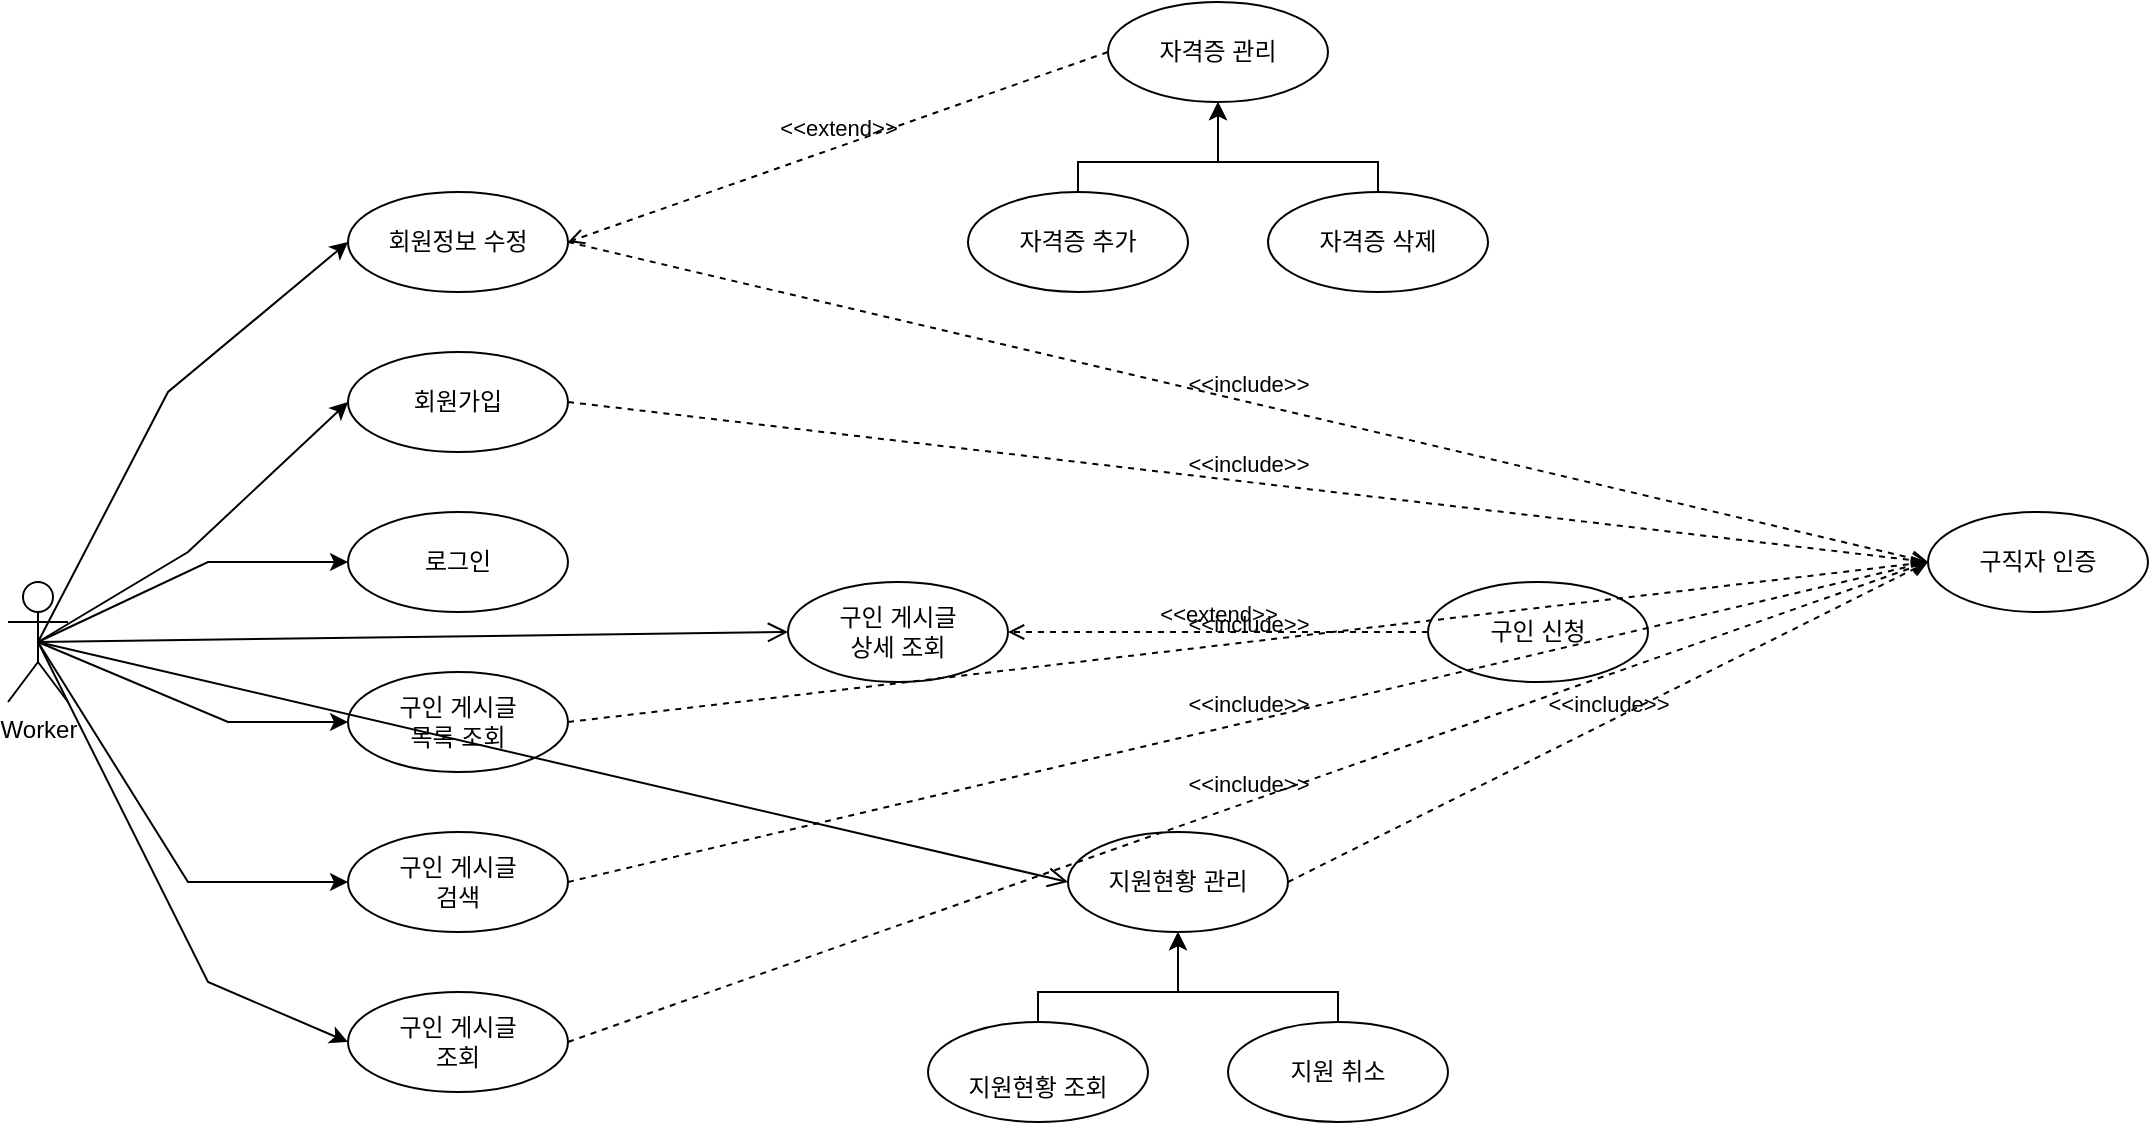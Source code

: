 <mxfile version="24.5.5" type="github">
  <diagram name="페이지-1" id="cN8p7BX2z0_Es6RaO-w8">
    <mxGraphModel dx="1674" dy="780" grid="1" gridSize="10" guides="1" tooltips="1" connect="1" arrows="1" fold="1" page="1" pageScale="1" pageWidth="827" pageHeight="1169" math="0" shadow="0">
      <root>
        <mxCell id="0" />
        <mxCell id="1" parent="0" />
        <mxCell id="zz4TLuF0-wLl0UP7SPyX-1" value="Worker" style="shape=umlActor;verticalLabelPosition=bottom;verticalAlign=top;html=1;outlineConnect=0;" vertex="1" parent="1">
          <mxGeometry x="40" y="350" width="30" height="60" as="geometry" />
        </mxCell>
        <mxCell id="zz4TLuF0-wLl0UP7SPyX-2" value="회원정보 수정" style="ellipse;whiteSpace=wrap;html=1;" vertex="1" parent="1">
          <mxGeometry x="210" y="155" width="110" height="50" as="geometry" />
        </mxCell>
        <mxCell id="zz4TLuF0-wLl0UP7SPyX-3" value="회원가입" style="ellipse;whiteSpace=wrap;html=1;" vertex="1" parent="1">
          <mxGeometry x="210" y="235" width="110" height="50" as="geometry" />
        </mxCell>
        <mxCell id="zz4TLuF0-wLl0UP7SPyX-4" value="로그인" style="ellipse;whiteSpace=wrap;html=1;" vertex="1" parent="1">
          <mxGeometry x="210" y="315" width="110" height="50" as="geometry" />
        </mxCell>
        <mxCell id="zz4TLuF0-wLl0UP7SPyX-5" value="구인 게시글&lt;br&gt;목록 조회" style="ellipse;whiteSpace=wrap;html=1;" vertex="1" parent="1">
          <mxGeometry x="210" y="395" width="110" height="50" as="geometry" />
        </mxCell>
        <mxCell id="zz4TLuF0-wLl0UP7SPyX-6" value="구인 게시글&lt;br&gt;검색" style="ellipse;whiteSpace=wrap;html=1;" vertex="1" parent="1">
          <mxGeometry x="210" y="475" width="110" height="50" as="geometry" />
        </mxCell>
        <mxCell id="zz4TLuF0-wLl0UP7SPyX-7" value="" style="endArrow=classic;html=1;rounded=0;entryX=0;entryY=0.5;entryDx=0;entryDy=0;exitX=0.5;exitY=0.5;exitDx=0;exitDy=0;exitPerimeter=0;" edge="1" parent="1" source="zz4TLuF0-wLl0UP7SPyX-1" target="zz4TLuF0-wLl0UP7SPyX-2">
          <mxGeometry width="50" height="50" relative="1" as="geometry">
            <mxPoint x="370" y="460" as="sourcePoint" />
            <mxPoint x="420" y="410" as="targetPoint" />
            <Array as="points">
              <mxPoint x="120" y="255" />
            </Array>
          </mxGeometry>
        </mxCell>
        <mxCell id="zz4TLuF0-wLl0UP7SPyX-12" value="" style="endArrow=classic;html=1;rounded=0;entryX=0;entryY=0.5;entryDx=0;entryDy=0;exitX=0.5;exitY=0.5;exitDx=0;exitDy=0;exitPerimeter=0;" edge="1" parent="1" source="zz4TLuF0-wLl0UP7SPyX-1" target="zz4TLuF0-wLl0UP7SPyX-3">
          <mxGeometry width="50" height="50" relative="1" as="geometry">
            <mxPoint x="95" y="390" as="sourcePoint" />
            <mxPoint x="210" y="265" as="targetPoint" />
            <Array as="points">
              <mxPoint x="130" y="335" />
            </Array>
          </mxGeometry>
        </mxCell>
        <mxCell id="zz4TLuF0-wLl0UP7SPyX-13" value="구인 게시글&lt;br&gt;조회" style="ellipse;whiteSpace=wrap;html=1;" vertex="1" parent="1">
          <mxGeometry x="210" y="555" width="110" height="50" as="geometry" />
        </mxCell>
        <mxCell id="zz4TLuF0-wLl0UP7SPyX-14" value="" style="endArrow=classic;html=1;rounded=0;entryX=0;entryY=0.5;entryDx=0;entryDy=0;exitX=0.5;exitY=0.5;exitDx=0;exitDy=0;exitPerimeter=0;" edge="1" parent="1" source="zz4TLuF0-wLl0UP7SPyX-1" target="zz4TLuF0-wLl0UP7SPyX-4">
          <mxGeometry width="50" height="50" relative="1" as="geometry">
            <mxPoint x="95" y="390" as="sourcePoint" />
            <mxPoint x="220" y="270" as="targetPoint" />
            <Array as="points">
              <mxPoint x="140" y="340" />
            </Array>
          </mxGeometry>
        </mxCell>
        <mxCell id="zz4TLuF0-wLl0UP7SPyX-15" value="" style="endArrow=classic;html=1;rounded=0;entryX=0;entryY=0.5;entryDx=0;entryDy=0;exitX=0.5;exitY=0.5;exitDx=0;exitDy=0;exitPerimeter=0;" edge="1" parent="1" source="zz4TLuF0-wLl0UP7SPyX-1" target="zz4TLuF0-wLl0UP7SPyX-5">
          <mxGeometry width="50" height="50" relative="1" as="geometry">
            <mxPoint x="105" y="400" as="sourcePoint" />
            <mxPoint x="230" y="280" as="targetPoint" />
            <Array as="points">
              <mxPoint x="150" y="420" />
            </Array>
          </mxGeometry>
        </mxCell>
        <mxCell id="zz4TLuF0-wLl0UP7SPyX-16" value="" style="endArrow=classic;html=1;rounded=0;entryX=0;entryY=0.5;entryDx=0;entryDy=0;exitX=0.5;exitY=0.5;exitDx=0;exitDy=0;exitPerimeter=0;" edge="1" parent="1" source="zz4TLuF0-wLl0UP7SPyX-1" target="zz4TLuF0-wLl0UP7SPyX-6">
          <mxGeometry width="50" height="50" relative="1" as="geometry">
            <mxPoint x="90" y="380" as="sourcePoint" />
            <mxPoint x="240" y="290" as="targetPoint" />
            <Array as="points">
              <mxPoint x="130" y="500" />
            </Array>
          </mxGeometry>
        </mxCell>
        <mxCell id="zz4TLuF0-wLl0UP7SPyX-17" value="" style="endArrow=classic;html=1;rounded=0;entryX=0;entryY=0.5;entryDx=0;entryDy=0;exitX=0.5;exitY=0.5;exitDx=0;exitDy=0;exitPerimeter=0;" edge="1" parent="1" source="zz4TLuF0-wLl0UP7SPyX-1" target="zz4TLuF0-wLl0UP7SPyX-13">
          <mxGeometry width="50" height="50" relative="1" as="geometry">
            <mxPoint x="95" y="390" as="sourcePoint" />
            <mxPoint x="220" y="510" as="targetPoint" />
            <Array as="points">
              <mxPoint x="140" y="550" />
            </Array>
          </mxGeometry>
        </mxCell>
        <mxCell id="zz4TLuF0-wLl0UP7SPyX-27" style="edgeStyle=orthogonalEdgeStyle;rounded=0;orthogonalLoop=1;jettySize=auto;html=1;exitX=0.5;exitY=0;exitDx=0;exitDy=0;entryX=0.5;entryY=1;entryDx=0;entryDy=0;elbow=vertical;" edge="1" parent="1" source="zz4TLuF0-wLl0UP7SPyX-19" target="zz4TLuF0-wLl0UP7SPyX-24">
          <mxGeometry relative="1" as="geometry">
            <Array as="points">
              <mxPoint x="575" y="140" />
              <mxPoint x="645" y="140" />
            </Array>
          </mxGeometry>
        </mxCell>
        <mxCell id="zz4TLuF0-wLl0UP7SPyX-19" value="자격증 추가" style="ellipse;whiteSpace=wrap;html=1;" vertex="1" parent="1">
          <mxGeometry x="520" y="155" width="110" height="50" as="geometry" />
        </mxCell>
        <mxCell id="zz4TLuF0-wLl0UP7SPyX-23" value="구인 신청" style="ellipse;whiteSpace=wrap;html=1;" vertex="1" parent="1">
          <mxGeometry x="750" y="350" width="110" height="50" as="geometry" />
        </mxCell>
        <mxCell id="zz4TLuF0-wLl0UP7SPyX-24" value="자격증 관리" style="ellipse;whiteSpace=wrap;html=1;" vertex="1" parent="1">
          <mxGeometry x="590" y="60" width="110" height="50" as="geometry" />
        </mxCell>
        <mxCell id="zz4TLuF0-wLl0UP7SPyX-25" value="구인 게시글&lt;br&gt;상세 조회" style="ellipse;whiteSpace=wrap;html=1;" vertex="1" parent="1">
          <mxGeometry x="430" y="350" width="110" height="50" as="geometry" />
        </mxCell>
        <mxCell id="zz4TLuF0-wLl0UP7SPyX-26" value="자격증 삭제" style="ellipse;whiteSpace=wrap;html=1;" vertex="1" parent="1">
          <mxGeometry x="670" y="155" width="110" height="50" as="geometry" />
        </mxCell>
        <mxCell id="zz4TLuF0-wLl0UP7SPyX-28" style="edgeStyle=orthogonalEdgeStyle;rounded=0;orthogonalLoop=1;jettySize=auto;html=1;exitX=0.5;exitY=0;exitDx=0;exitDy=0;entryX=0.5;entryY=1;entryDx=0;entryDy=0;elbow=vertical;" edge="1" parent="1" source="zz4TLuF0-wLl0UP7SPyX-26" target="zz4TLuF0-wLl0UP7SPyX-24">
          <mxGeometry relative="1" as="geometry">
            <mxPoint x="585" y="165" as="sourcePoint" />
            <mxPoint x="655" y="120" as="targetPoint" />
            <Array as="points">
              <mxPoint x="725" y="140" />
              <mxPoint x="645" y="140" />
            </Array>
          </mxGeometry>
        </mxCell>
        <mxCell id="zz4TLuF0-wLl0UP7SPyX-31" style="edgeStyle=orthogonalEdgeStyle;rounded=0;orthogonalLoop=1;jettySize=auto;html=1;exitX=0.5;exitY=0;exitDx=0;exitDy=0;entryX=0.5;entryY=1;entryDx=0;entryDy=0;elbow=vertical;" edge="1" parent="1" source="zz4TLuF0-wLl0UP7SPyX-32" target="zz4TLuF0-wLl0UP7SPyX-33">
          <mxGeometry relative="1" as="geometry">
            <Array as="points">
              <mxPoint x="555" y="555" />
              <mxPoint x="625" y="555" />
            </Array>
          </mxGeometry>
        </mxCell>
        <mxCell id="zz4TLuF0-wLl0UP7SPyX-32" value="&lt;br/&gt;&lt;div&gt;지원현황 조회&lt;/div&gt;" style="ellipse;whiteSpace=wrap;html=1;" vertex="1" parent="1">
          <mxGeometry x="500" y="570" width="110" height="50" as="geometry" />
        </mxCell>
        <mxCell id="zz4TLuF0-wLl0UP7SPyX-33" value="지원현황 관리" style="ellipse;whiteSpace=wrap;html=1;" vertex="1" parent="1">
          <mxGeometry x="570" y="475" width="110" height="50" as="geometry" />
        </mxCell>
        <mxCell id="zz4TLuF0-wLl0UP7SPyX-34" value="지원 취소" style="ellipse;whiteSpace=wrap;html=1;" vertex="1" parent="1">
          <mxGeometry x="650" y="570" width="110" height="50" as="geometry" />
        </mxCell>
        <mxCell id="zz4TLuF0-wLl0UP7SPyX-35" style="edgeStyle=orthogonalEdgeStyle;rounded=0;orthogonalLoop=1;jettySize=auto;html=1;exitX=0.5;exitY=0;exitDx=0;exitDy=0;entryX=0.5;entryY=1;entryDx=0;entryDy=0;elbow=vertical;" edge="1" parent="1" source="zz4TLuF0-wLl0UP7SPyX-34" target="zz4TLuF0-wLl0UP7SPyX-33">
          <mxGeometry relative="1" as="geometry">
            <mxPoint x="565" y="580" as="sourcePoint" />
            <mxPoint x="635" y="535" as="targetPoint" />
            <Array as="points">
              <mxPoint x="705" y="555" />
              <mxPoint x="625" y="555" />
            </Array>
          </mxGeometry>
        </mxCell>
        <mxCell id="zz4TLuF0-wLl0UP7SPyX-37" value="구직자 인증" style="ellipse;whiteSpace=wrap;html=1;" vertex="1" parent="1">
          <mxGeometry x="1000" y="315" width="110" height="50" as="geometry" />
        </mxCell>
        <mxCell id="zz4TLuF0-wLl0UP7SPyX-39" value="&amp;lt;&amp;lt;extend&amp;gt;&amp;gt;" style="html=1;verticalAlign=bottom;labelBackgroundColor=none;endArrow=open;endFill=0;dashed=1;rounded=0;elbow=vertical;entryX=1;entryY=0.5;entryDx=0;entryDy=0;exitX=0;exitY=0.5;exitDx=0;exitDy=0;" edge="1" parent="1" source="zz4TLuF0-wLl0UP7SPyX-24" target="zz4TLuF0-wLl0UP7SPyX-2">
          <mxGeometry width="160" relative="1" as="geometry">
            <mxPoint x="310" y="100" as="sourcePoint" />
            <mxPoint x="470" y="100" as="targetPoint" />
          </mxGeometry>
        </mxCell>
        <mxCell id="zz4TLuF0-wLl0UP7SPyX-40" value="" style="endArrow=open;startArrow=none;endFill=0;startFill=0;endSize=8;html=1;verticalAlign=bottom;labelBackgroundColor=none;strokeWidth=1;rounded=0;elbow=vertical;entryX=0;entryY=0.5;entryDx=0;entryDy=0;exitX=0.5;exitY=0.5;exitDx=0;exitDy=0;exitPerimeter=0;" edge="1" parent="1" source="zz4TLuF0-wLl0UP7SPyX-1" target="zz4TLuF0-wLl0UP7SPyX-25">
          <mxGeometry width="160" relative="1" as="geometry">
            <mxPoint x="210" y="330" as="sourcePoint" />
            <mxPoint x="370" y="330" as="targetPoint" />
          </mxGeometry>
        </mxCell>
        <mxCell id="zz4TLuF0-wLl0UP7SPyX-42" value="&amp;lt;&amp;lt;extend&amp;gt;&amp;gt;" style="html=1;verticalAlign=bottom;labelBackgroundColor=none;endArrow=open;endFill=0;dashed=1;rounded=0;elbow=vertical;exitX=0;exitY=0.5;exitDx=0;exitDy=0;" edge="1" parent="1" source="zz4TLuF0-wLl0UP7SPyX-23" target="zz4TLuF0-wLl0UP7SPyX-25">
          <mxGeometry width="160" relative="1" as="geometry">
            <mxPoint x="560" y="135" as="sourcePoint" />
            <mxPoint x="330" y="190" as="targetPoint" />
          </mxGeometry>
        </mxCell>
        <mxCell id="zz4TLuF0-wLl0UP7SPyX-43" value="" style="endArrow=open;startArrow=none;endFill=0;startFill=0;endSize=8;html=1;verticalAlign=bottom;labelBackgroundColor=none;strokeWidth=1;rounded=0;elbow=vertical;entryX=0;entryY=0.5;entryDx=0;entryDy=0;exitX=0.5;exitY=0.5;exitDx=0;exitDy=0;exitPerimeter=0;" edge="1" parent="1" source="zz4TLuF0-wLl0UP7SPyX-1" target="zz4TLuF0-wLl0UP7SPyX-33">
          <mxGeometry width="160" relative="1" as="geometry">
            <mxPoint x="65" y="390" as="sourcePoint" />
            <mxPoint x="440" y="385" as="targetPoint" />
          </mxGeometry>
        </mxCell>
        <mxCell id="zz4TLuF0-wLl0UP7SPyX-45" value="&amp;lt;&amp;lt;include&amp;gt;&amp;gt;" style="html=1;verticalAlign=bottom;labelBackgroundColor=none;endArrow=open;endFill=0;dashed=1;rounded=0;elbow=vertical;entryX=0;entryY=0.5;entryDx=0;entryDy=0;exitX=1;exitY=0.5;exitDx=0;exitDy=0;" edge="1" parent="1" source="zz4TLuF0-wLl0UP7SPyX-3" target="zz4TLuF0-wLl0UP7SPyX-37">
          <mxGeometry width="160" relative="1" as="geometry">
            <mxPoint x="690" y="300" as="sourcePoint" />
            <mxPoint x="330" y="190" as="targetPoint" />
          </mxGeometry>
        </mxCell>
        <mxCell id="zz4TLuF0-wLl0UP7SPyX-46" value="&amp;lt;&amp;lt;include&amp;gt;&amp;gt;" style="html=1;verticalAlign=bottom;labelBackgroundColor=none;endArrow=open;endFill=0;dashed=1;rounded=0;elbow=vertical;entryX=0;entryY=0.5;entryDx=0;entryDy=0;" edge="1" parent="1" target="zz4TLuF0-wLl0UP7SPyX-37">
          <mxGeometry width="160" relative="1" as="geometry">
            <mxPoint x="320" y="180" as="sourcePoint" />
            <mxPoint x="1010" y="350" as="targetPoint" />
          </mxGeometry>
        </mxCell>
        <mxCell id="zz4TLuF0-wLl0UP7SPyX-47" value="&amp;lt;&amp;lt;include&amp;gt;&amp;gt;" style="html=1;verticalAlign=bottom;labelBackgroundColor=none;endArrow=open;endFill=0;dashed=1;rounded=0;elbow=vertical;exitX=1;exitY=0.5;exitDx=0;exitDy=0;" edge="1" parent="1" source="zz4TLuF0-wLl0UP7SPyX-5">
          <mxGeometry width="160" relative="1" as="geometry">
            <mxPoint x="340" y="280" as="sourcePoint" />
            <mxPoint x="1000" y="340" as="targetPoint" />
          </mxGeometry>
        </mxCell>
        <mxCell id="zz4TLuF0-wLl0UP7SPyX-48" value="&amp;lt;&amp;lt;include&amp;gt;&amp;gt;" style="html=1;verticalAlign=bottom;labelBackgroundColor=none;endArrow=open;endFill=0;dashed=1;rounded=0;elbow=vertical;entryX=0;entryY=0.5;entryDx=0;entryDy=0;exitX=1;exitY=0.5;exitDx=0;exitDy=0;" edge="1" parent="1" source="zz4TLuF0-wLl0UP7SPyX-6" target="zz4TLuF0-wLl0UP7SPyX-37">
          <mxGeometry width="160" relative="1" as="geometry">
            <mxPoint x="350" y="290" as="sourcePoint" />
            <mxPoint x="1030" y="370" as="targetPoint" />
          </mxGeometry>
        </mxCell>
        <mxCell id="zz4TLuF0-wLl0UP7SPyX-49" value="&amp;lt;&amp;lt;include&amp;gt;&amp;gt;" style="html=1;verticalAlign=bottom;labelBackgroundColor=none;endArrow=open;endFill=0;dashed=1;rounded=0;elbow=vertical;exitX=1;exitY=0.5;exitDx=0;exitDy=0;" edge="1" parent="1" source="zz4TLuF0-wLl0UP7SPyX-13">
          <mxGeometry width="160" relative="1" as="geometry">
            <mxPoint x="360" y="300" as="sourcePoint" />
            <mxPoint x="1000" y="340" as="targetPoint" />
          </mxGeometry>
        </mxCell>
        <mxCell id="zz4TLuF0-wLl0UP7SPyX-50" value="&amp;lt;&amp;lt;include&amp;gt;&amp;gt;" style="html=1;verticalAlign=bottom;labelBackgroundColor=none;endArrow=open;endFill=0;dashed=1;rounded=0;elbow=vertical;exitX=1;exitY=0.5;exitDx=0;exitDy=0;" edge="1" parent="1" source="zz4TLuF0-wLl0UP7SPyX-33">
          <mxGeometry width="160" relative="1" as="geometry">
            <mxPoint x="370" y="310" as="sourcePoint" />
            <mxPoint x="1000" y="340" as="targetPoint" />
          </mxGeometry>
        </mxCell>
      </root>
    </mxGraphModel>
  </diagram>
</mxfile>
